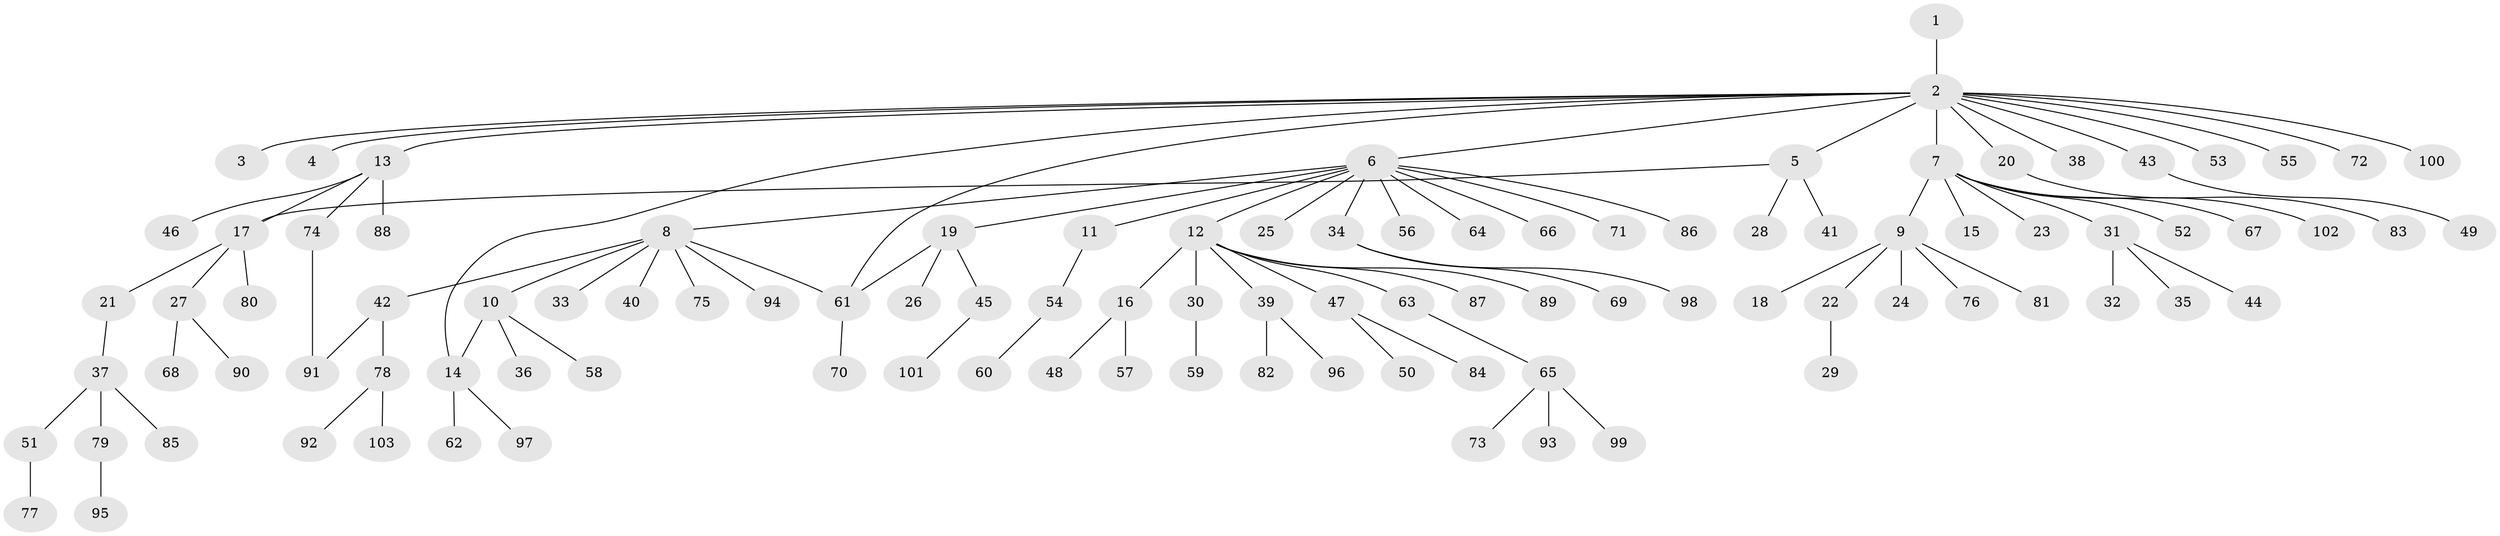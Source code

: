 // Generated by graph-tools (version 1.1) at 2025/14/03/09/25 04:14:31]
// undirected, 103 vertices, 107 edges
graph export_dot {
graph [start="1"]
  node [color=gray90,style=filled];
  1;
  2;
  3;
  4;
  5;
  6;
  7;
  8;
  9;
  10;
  11;
  12;
  13;
  14;
  15;
  16;
  17;
  18;
  19;
  20;
  21;
  22;
  23;
  24;
  25;
  26;
  27;
  28;
  29;
  30;
  31;
  32;
  33;
  34;
  35;
  36;
  37;
  38;
  39;
  40;
  41;
  42;
  43;
  44;
  45;
  46;
  47;
  48;
  49;
  50;
  51;
  52;
  53;
  54;
  55;
  56;
  57;
  58;
  59;
  60;
  61;
  62;
  63;
  64;
  65;
  66;
  67;
  68;
  69;
  70;
  71;
  72;
  73;
  74;
  75;
  76;
  77;
  78;
  79;
  80;
  81;
  82;
  83;
  84;
  85;
  86;
  87;
  88;
  89;
  90;
  91;
  92;
  93;
  94;
  95;
  96;
  97;
  98;
  99;
  100;
  101;
  102;
  103;
  1 -- 2;
  2 -- 3;
  2 -- 4;
  2 -- 5;
  2 -- 6;
  2 -- 7;
  2 -- 13;
  2 -- 14;
  2 -- 20;
  2 -- 38;
  2 -- 43;
  2 -- 53;
  2 -- 55;
  2 -- 61;
  2 -- 72;
  2 -- 100;
  5 -- 17;
  5 -- 28;
  5 -- 41;
  6 -- 8;
  6 -- 11;
  6 -- 12;
  6 -- 19;
  6 -- 25;
  6 -- 34;
  6 -- 56;
  6 -- 64;
  6 -- 66;
  6 -- 71;
  6 -- 86;
  7 -- 9;
  7 -- 15;
  7 -- 23;
  7 -- 31;
  7 -- 52;
  7 -- 67;
  7 -- 102;
  8 -- 10;
  8 -- 33;
  8 -- 40;
  8 -- 42;
  8 -- 61;
  8 -- 75;
  8 -- 94;
  9 -- 18;
  9 -- 22;
  9 -- 24;
  9 -- 76;
  9 -- 81;
  10 -- 14;
  10 -- 36;
  10 -- 58;
  11 -- 54;
  12 -- 16;
  12 -- 30;
  12 -- 39;
  12 -- 47;
  12 -- 63;
  12 -- 87;
  12 -- 89;
  13 -- 17;
  13 -- 46;
  13 -- 74;
  13 -- 88;
  14 -- 62;
  14 -- 97;
  16 -- 48;
  16 -- 57;
  17 -- 21;
  17 -- 27;
  17 -- 80;
  19 -- 26;
  19 -- 45;
  19 -- 61;
  20 -- 83;
  21 -- 37;
  22 -- 29;
  27 -- 68;
  27 -- 90;
  30 -- 59;
  31 -- 32;
  31 -- 35;
  31 -- 44;
  34 -- 69;
  34 -- 98;
  37 -- 51;
  37 -- 79;
  37 -- 85;
  39 -- 82;
  39 -- 96;
  42 -- 78;
  42 -- 91;
  43 -- 49;
  45 -- 101;
  47 -- 50;
  47 -- 84;
  51 -- 77;
  54 -- 60;
  61 -- 70;
  63 -- 65;
  65 -- 73;
  65 -- 93;
  65 -- 99;
  74 -- 91;
  78 -- 92;
  78 -- 103;
  79 -- 95;
}
